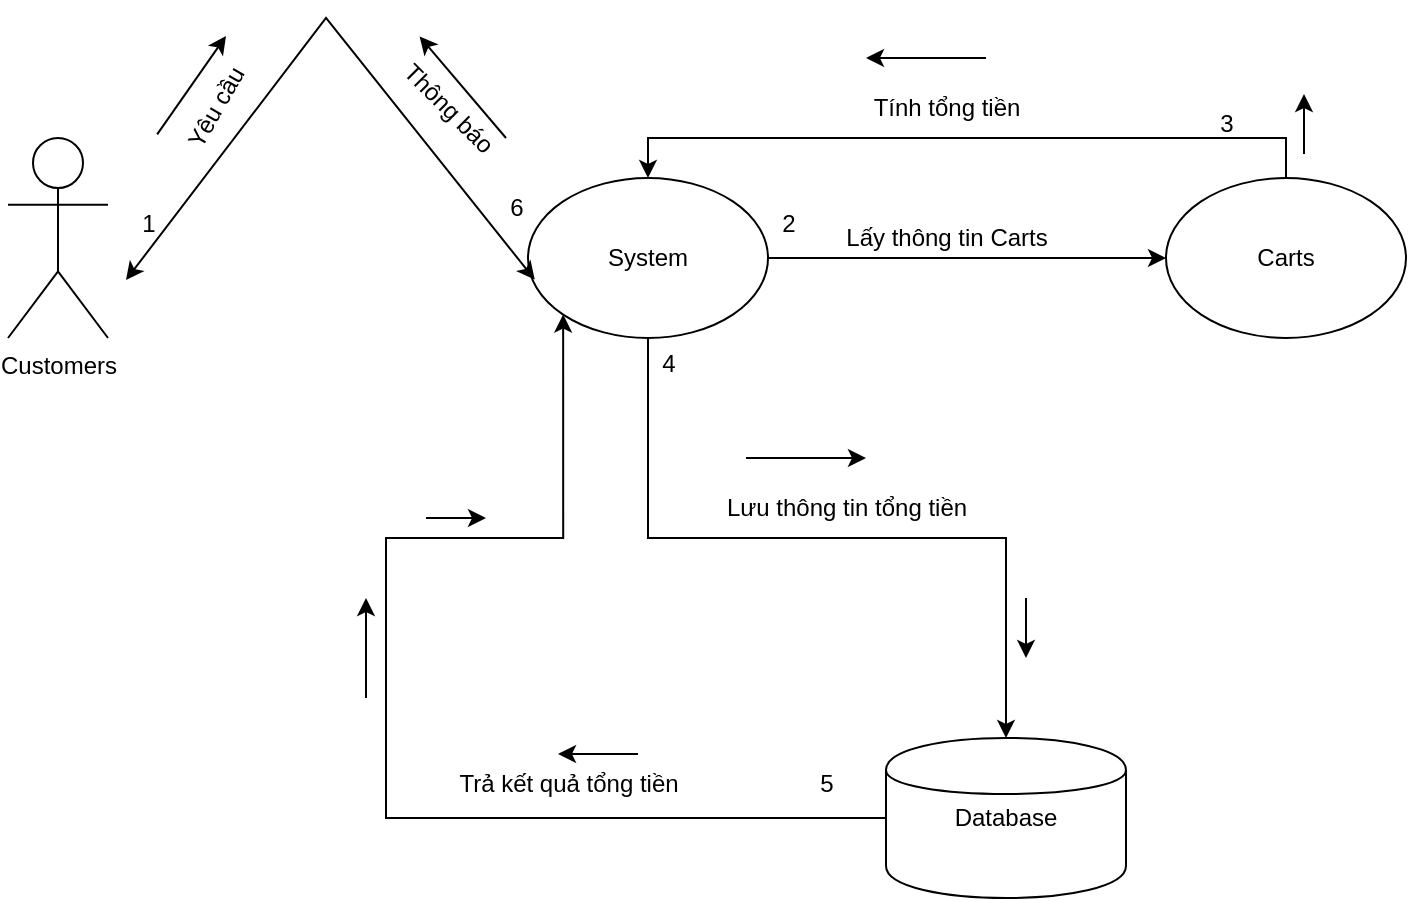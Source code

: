 <mxfile version="27.0.3">
  <diagram name="Trang-1" id="ZoajybYQNElz3t79AVuQ">
    <mxGraphModel dx="1227" dy="606" grid="1" gridSize="10" guides="1" tooltips="1" connect="1" arrows="1" fold="1" page="1" pageScale="1" pageWidth="827" pageHeight="1169" math="0" shadow="0">
      <root>
        <mxCell id="0" />
        <mxCell id="1" parent="0" />
        <mxCell id="tjOSlBD2dSTJlC2tylIK-1" value="Customers" style="shape=umlActor;verticalLabelPosition=bottom;verticalAlign=top;html=1;outlineConnect=0;" vertex="1" parent="1">
          <mxGeometry x="41" y="120" width="50" height="100" as="geometry" />
        </mxCell>
        <mxCell id="tjOSlBD2dSTJlC2tylIK-16" style="edgeStyle=orthogonalEdgeStyle;rounded=0;orthogonalLoop=1;jettySize=auto;html=1;entryX=0.5;entryY=0;entryDx=0;entryDy=0;" edge="1" parent="1" source="tjOSlBD2dSTJlC2tylIK-4" target="tjOSlBD2dSTJlC2tylIK-5">
          <mxGeometry relative="1" as="geometry">
            <Array as="points">
              <mxPoint x="361" y="320" />
              <mxPoint x="540" y="320" />
            </Array>
          </mxGeometry>
        </mxCell>
        <mxCell id="tjOSlBD2dSTJlC2tylIK-20" style="edgeStyle=orthogonalEdgeStyle;rounded=0;orthogonalLoop=1;jettySize=auto;html=1;entryX=0;entryY=0.5;entryDx=0;entryDy=0;" edge="1" parent="1" source="tjOSlBD2dSTJlC2tylIK-4" target="tjOSlBD2dSTJlC2tylIK-11">
          <mxGeometry relative="1" as="geometry" />
        </mxCell>
        <mxCell id="tjOSlBD2dSTJlC2tylIK-4" value="System" style="ellipse;whiteSpace=wrap;html=1;" vertex="1" parent="1">
          <mxGeometry x="301" y="140" width="120" height="80" as="geometry" />
        </mxCell>
        <mxCell id="tjOSlBD2dSTJlC2tylIK-33" style="edgeStyle=orthogonalEdgeStyle;rounded=0;orthogonalLoop=1;jettySize=auto;html=1;entryX=0;entryY=1;entryDx=0;entryDy=0;exitX=0;exitY=0.5;exitDx=0;exitDy=0;" edge="1" parent="1" source="tjOSlBD2dSTJlC2tylIK-5" target="tjOSlBD2dSTJlC2tylIK-4">
          <mxGeometry relative="1" as="geometry">
            <Array as="points">
              <mxPoint x="230" y="460" />
              <mxPoint x="230" y="320" />
              <mxPoint x="319" y="320" />
            </Array>
          </mxGeometry>
        </mxCell>
        <mxCell id="tjOSlBD2dSTJlC2tylIK-5" value="Database" style="shape=cylinder;whiteSpace=wrap;html=1;" vertex="1" parent="1">
          <mxGeometry x="480" y="420" width="120" height="80" as="geometry" />
        </mxCell>
        <mxCell id="tjOSlBD2dSTJlC2tylIK-8" value="1" style="text;html=1;align=center;verticalAlign=middle;resizable=0;points=[];autosize=1;strokeColor=none;fillColor=none;" vertex="1" parent="1">
          <mxGeometry x="96" y="148" width="30" height="30" as="geometry" />
        </mxCell>
        <mxCell id="tjOSlBD2dSTJlC2tylIK-25" style="edgeStyle=orthogonalEdgeStyle;rounded=0;orthogonalLoop=1;jettySize=auto;html=1;entryX=0.5;entryY=0;entryDx=0;entryDy=0;" edge="1" parent="1" source="tjOSlBD2dSTJlC2tylIK-11" target="tjOSlBD2dSTJlC2tylIK-4">
          <mxGeometry relative="1" as="geometry">
            <Array as="points">
              <mxPoint x="680" y="120" />
              <mxPoint x="361" y="120" />
            </Array>
          </mxGeometry>
        </mxCell>
        <mxCell id="tjOSlBD2dSTJlC2tylIK-11" value="Carts" style="ellipse;whiteSpace=wrap;html=1;" vertex="1" parent="1">
          <mxGeometry x="620" y="140" width="120" height="80" as="geometry" />
        </mxCell>
        <mxCell id="tjOSlBD2dSTJlC2tylIK-19" value="4" style="text;html=1;align=center;verticalAlign=middle;resizable=0;points=[];autosize=1;strokeColor=none;fillColor=none;" vertex="1" parent="1">
          <mxGeometry x="356" y="218" width="30" height="30" as="geometry" />
        </mxCell>
        <mxCell id="tjOSlBD2dSTJlC2tylIK-21" value="2" style="text;html=1;align=center;verticalAlign=middle;resizable=0;points=[];autosize=1;strokeColor=none;fillColor=none;" vertex="1" parent="1">
          <mxGeometry x="416" y="148" width="30" height="30" as="geometry" />
        </mxCell>
        <mxCell id="tjOSlBD2dSTJlC2tylIK-22" value="Lấy thông tin Carts" style="text;html=1;align=center;verticalAlign=middle;resizable=0;points=[];autosize=1;strokeColor=none;fillColor=none;" vertex="1" parent="1">
          <mxGeometry x="450" y="155" width="120" height="30" as="geometry" />
        </mxCell>
        <mxCell id="tjOSlBD2dSTJlC2tylIK-26" value="3" style="text;html=1;align=center;verticalAlign=middle;resizable=0;points=[];autosize=1;strokeColor=none;fillColor=none;" vertex="1" parent="1">
          <mxGeometry x="635" y="98" width="30" height="30" as="geometry" />
        </mxCell>
        <mxCell id="tjOSlBD2dSTJlC2tylIK-27" value="Tính tổng tiền" style="text;html=1;align=center;verticalAlign=middle;resizable=0;points=[];autosize=1;strokeColor=none;fillColor=none;" vertex="1" parent="1">
          <mxGeometry x="460" y="90" width="100" height="30" as="geometry" />
        </mxCell>
        <mxCell id="tjOSlBD2dSTJlC2tylIK-28" value="" style="endArrow=classic;html=1;rounded=0;" edge="1" parent="1">
          <mxGeometry width="50" height="50" relative="1" as="geometry">
            <mxPoint x="689" y="128" as="sourcePoint" />
            <mxPoint x="689" y="98" as="targetPoint" />
          </mxGeometry>
        </mxCell>
        <mxCell id="tjOSlBD2dSTJlC2tylIK-29" value="" style="endArrow=classic;html=1;rounded=0;" edge="1" parent="1">
          <mxGeometry width="50" height="50" relative="1" as="geometry">
            <mxPoint x="530" y="80" as="sourcePoint" />
            <mxPoint x="470" y="80" as="targetPoint" />
          </mxGeometry>
        </mxCell>
        <mxCell id="tjOSlBD2dSTJlC2tylIK-30" value="Lưu thông tin tổng tiền" style="text;html=1;align=center;verticalAlign=middle;resizable=0;points=[];autosize=1;strokeColor=none;fillColor=none;" vertex="1" parent="1">
          <mxGeometry x="390" y="290" width="140" height="30" as="geometry" />
        </mxCell>
        <mxCell id="tjOSlBD2dSTJlC2tylIK-31" value="" style="endArrow=classic;html=1;rounded=0;" edge="1" parent="1">
          <mxGeometry width="50" height="50" relative="1" as="geometry">
            <mxPoint x="410" y="280" as="sourcePoint" />
            <mxPoint x="470" y="280" as="targetPoint" />
          </mxGeometry>
        </mxCell>
        <mxCell id="tjOSlBD2dSTJlC2tylIK-35" value="5" style="text;html=1;align=center;verticalAlign=middle;resizable=0;points=[];autosize=1;strokeColor=none;fillColor=none;" vertex="1" parent="1">
          <mxGeometry x="435" y="428" width="30" height="30" as="geometry" />
        </mxCell>
        <mxCell id="tjOSlBD2dSTJlC2tylIK-36" value="Trả kết quả tổng tiền" style="text;html=1;align=center;verticalAlign=middle;resizable=0;points=[];autosize=1;strokeColor=none;fillColor=none;" vertex="1" parent="1">
          <mxGeometry x="256" y="428" width="130" height="30" as="geometry" />
        </mxCell>
        <mxCell id="tjOSlBD2dSTJlC2tylIK-37" value="" style="endArrow=classic;html=1;rounded=0;" edge="1" parent="1">
          <mxGeometry width="50" height="50" relative="1" as="geometry">
            <mxPoint x="220" y="400" as="sourcePoint" />
            <mxPoint x="220" y="350" as="targetPoint" />
          </mxGeometry>
        </mxCell>
        <mxCell id="tjOSlBD2dSTJlC2tylIK-38" value="" style="endArrow=classic;html=1;rounded=0;" edge="1" parent="1">
          <mxGeometry width="50" height="50" relative="1" as="geometry">
            <mxPoint x="250" y="310" as="sourcePoint" />
            <mxPoint x="280" y="310" as="targetPoint" />
          </mxGeometry>
        </mxCell>
        <mxCell id="tjOSlBD2dSTJlC2tylIK-39" value="" style="endArrow=classic;html=1;rounded=0;" edge="1" parent="1">
          <mxGeometry width="50" height="50" relative="1" as="geometry">
            <mxPoint x="356" y="428" as="sourcePoint" />
            <mxPoint x="316" y="428" as="targetPoint" />
          </mxGeometry>
        </mxCell>
        <mxCell id="tjOSlBD2dSTJlC2tylIK-42" value="" style="endArrow=classic;html=1;rounded=0;" edge="1" parent="1">
          <mxGeometry width="50" height="50" relative="1" as="geometry">
            <mxPoint x="550" y="350" as="sourcePoint" />
            <mxPoint x="550" y="380" as="targetPoint" />
          </mxGeometry>
        </mxCell>
        <mxCell id="tjOSlBD2dSTJlC2tylIK-44" value="" style="endArrow=classic;startArrow=classic;html=1;rounded=0;entryX=0.028;entryY=0.635;entryDx=0;entryDy=0;entryPerimeter=0;" edge="1" parent="1" target="tjOSlBD2dSTJlC2tylIK-4">
          <mxGeometry width="50" height="50" relative="1" as="geometry">
            <mxPoint x="100" y="191" as="sourcePoint" />
            <mxPoint x="220" y="170" as="targetPoint" />
            <Array as="points">
              <mxPoint x="200" y="60" />
            </Array>
          </mxGeometry>
        </mxCell>
        <mxCell id="tjOSlBD2dSTJlC2tylIK-46" value="6" style="text;html=1;align=center;verticalAlign=middle;resizable=0;points=[];autosize=1;strokeColor=none;fillColor=none;" vertex="1" parent="1">
          <mxGeometry x="280" y="140" width="30" height="30" as="geometry" />
        </mxCell>
        <mxCell id="tjOSlBD2dSTJlC2tylIK-50" value="Thông báo" style="text;html=1;align=center;verticalAlign=middle;resizable=0;points=[];autosize=1;strokeColor=none;fillColor=none;rotation=45;" vertex="1" parent="1">
          <mxGeometry x="221" y="90" width="80" height="30" as="geometry" />
        </mxCell>
        <mxCell id="tjOSlBD2dSTJlC2tylIK-51" value="Yêu cầu" style="text;html=1;align=center;verticalAlign=middle;resizable=0;points=[];autosize=1;strokeColor=none;fillColor=none;rotation=-60;" vertex="1" parent="1">
          <mxGeometry x="110" y="90" width="70" height="30" as="geometry" />
        </mxCell>
        <mxCell id="tjOSlBD2dSTJlC2tylIK-52" value="" style="endArrow=classic;html=1;rounded=0;exitX=0.621;exitY=-0.064;exitDx=0;exitDy=0;exitPerimeter=0;" edge="1" parent="1">
          <mxGeometry width="50" height="50" relative="1" as="geometry">
            <mxPoint x="115.582" y="118.205" as="sourcePoint" />
            <mxPoint x="150" y="69" as="targetPoint" />
          </mxGeometry>
        </mxCell>
        <mxCell id="tjOSlBD2dSTJlC2tylIK-53" value="" style="endArrow=classic;html=1;rounded=0;entryX=0.058;entryY=-0.009;entryDx=0;entryDy=0;entryPerimeter=0;" edge="1" parent="1" target="tjOSlBD2dSTJlC2tylIK-50">
          <mxGeometry width="50" height="50" relative="1" as="geometry">
            <mxPoint x="290" y="120" as="sourcePoint" />
            <mxPoint x="340" y="70" as="targetPoint" />
          </mxGeometry>
        </mxCell>
      </root>
    </mxGraphModel>
  </diagram>
</mxfile>
